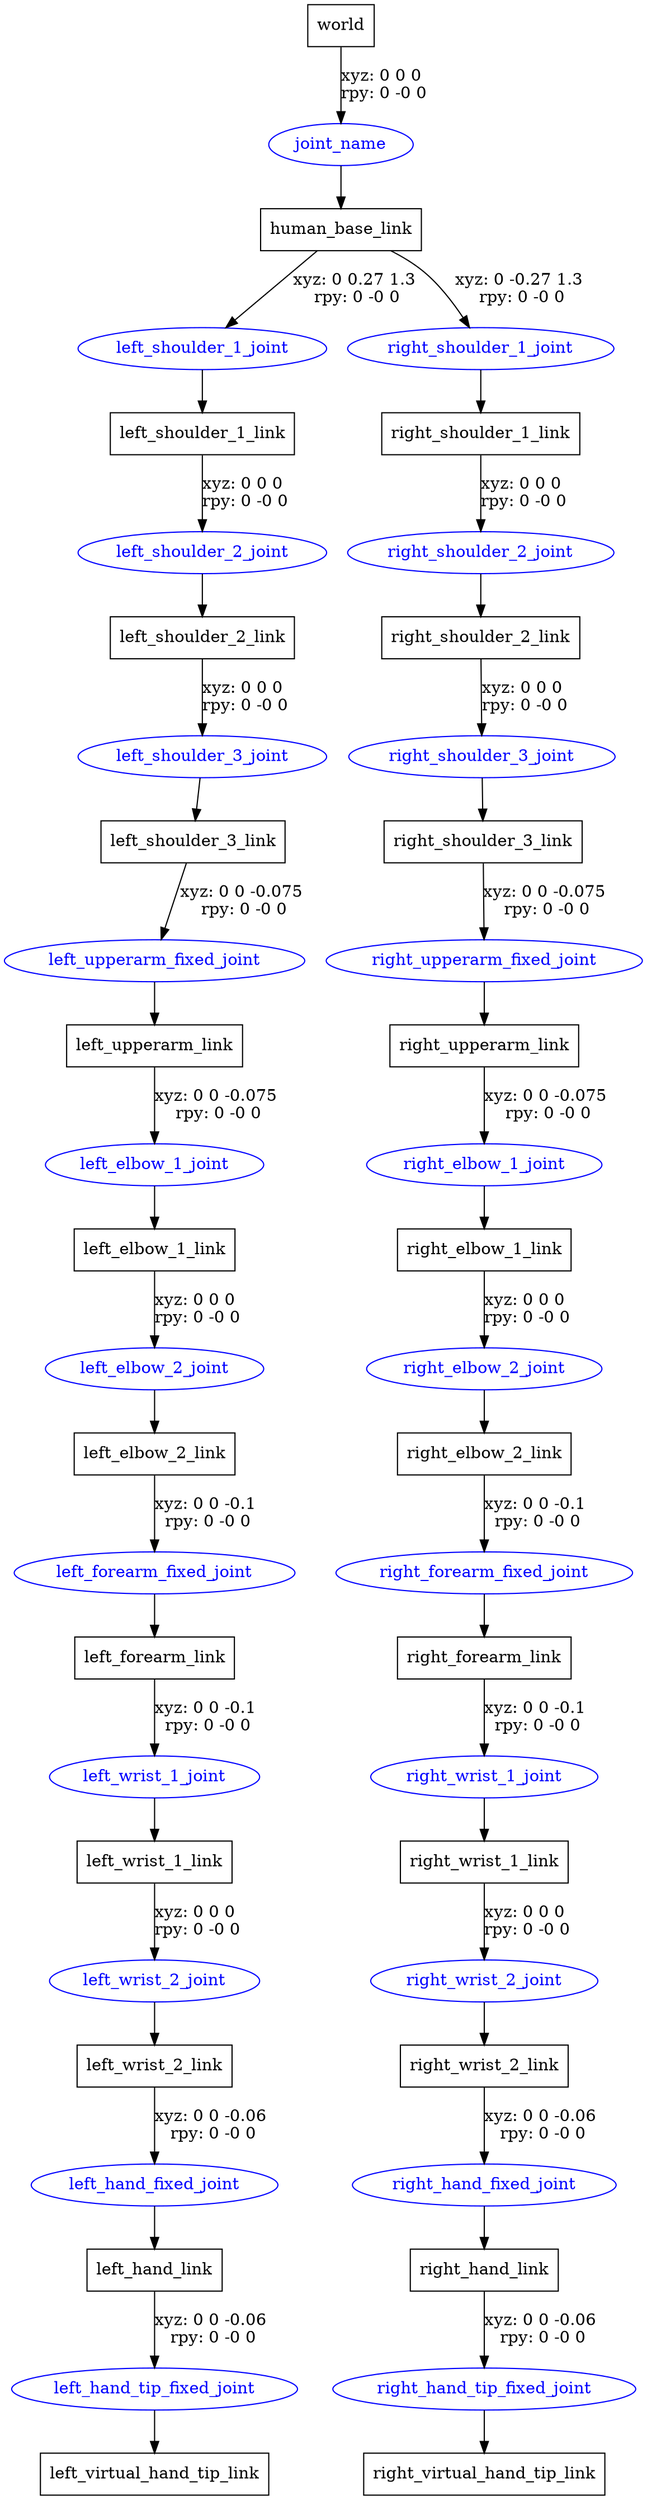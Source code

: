 digraph G {
node [shape=box];
"world" [label="world"];
"human_base_link" [label="human_base_link"];
"left_shoulder_1_link" [label="left_shoulder_1_link"];
"left_shoulder_2_link" [label="left_shoulder_2_link"];
"left_shoulder_3_link" [label="left_shoulder_3_link"];
"left_upperarm_link" [label="left_upperarm_link"];
"left_elbow_1_link" [label="left_elbow_1_link"];
"left_elbow_2_link" [label="left_elbow_2_link"];
"left_forearm_link" [label="left_forearm_link"];
"left_wrist_1_link" [label="left_wrist_1_link"];
"left_wrist_2_link" [label="left_wrist_2_link"];
"left_hand_link" [label="left_hand_link"];
"left_virtual_hand_tip_link" [label="left_virtual_hand_tip_link"];
"right_shoulder_1_link" [label="right_shoulder_1_link"];
"right_shoulder_2_link" [label="right_shoulder_2_link"];
"right_shoulder_3_link" [label="right_shoulder_3_link"];
"right_upperarm_link" [label="right_upperarm_link"];
"right_elbow_1_link" [label="right_elbow_1_link"];
"right_elbow_2_link" [label="right_elbow_2_link"];
"right_forearm_link" [label="right_forearm_link"];
"right_wrist_1_link" [label="right_wrist_1_link"];
"right_wrist_2_link" [label="right_wrist_2_link"];
"right_hand_link" [label="right_hand_link"];
"right_virtual_hand_tip_link" [label="right_virtual_hand_tip_link"];
node [shape=ellipse, color=blue, fontcolor=blue];
"world" -> "joint_name" [label="xyz: 0 0 0 \nrpy: 0 -0 0"]
"joint_name" -> "human_base_link"
"human_base_link" -> "left_shoulder_1_joint" [label="xyz: 0 0.27 1.3 \nrpy: 0 -0 0"]
"left_shoulder_1_joint" -> "left_shoulder_1_link"
"left_shoulder_1_link" -> "left_shoulder_2_joint" [label="xyz: 0 0 0 \nrpy: 0 -0 0"]
"left_shoulder_2_joint" -> "left_shoulder_2_link"
"left_shoulder_2_link" -> "left_shoulder_3_joint" [label="xyz: 0 0 0 \nrpy: 0 -0 0"]
"left_shoulder_3_joint" -> "left_shoulder_3_link"
"left_shoulder_3_link" -> "left_upperarm_fixed_joint" [label="xyz: 0 0 -0.075 \nrpy: 0 -0 0"]
"left_upperarm_fixed_joint" -> "left_upperarm_link"
"left_upperarm_link" -> "left_elbow_1_joint" [label="xyz: 0 0 -0.075 \nrpy: 0 -0 0"]
"left_elbow_1_joint" -> "left_elbow_1_link"
"left_elbow_1_link" -> "left_elbow_2_joint" [label="xyz: 0 0 0 \nrpy: 0 -0 0"]
"left_elbow_2_joint" -> "left_elbow_2_link"
"left_elbow_2_link" -> "left_forearm_fixed_joint" [label="xyz: 0 0 -0.1 \nrpy: 0 -0 0"]
"left_forearm_fixed_joint" -> "left_forearm_link"
"left_forearm_link" -> "left_wrist_1_joint" [label="xyz: 0 0 -0.1 \nrpy: 0 -0 0"]
"left_wrist_1_joint" -> "left_wrist_1_link"
"left_wrist_1_link" -> "left_wrist_2_joint" [label="xyz: 0 0 0 \nrpy: 0 -0 0"]
"left_wrist_2_joint" -> "left_wrist_2_link"
"left_wrist_2_link" -> "left_hand_fixed_joint" [label="xyz: 0 0 -0.06 \nrpy: 0 -0 0"]
"left_hand_fixed_joint" -> "left_hand_link"
"left_hand_link" -> "left_hand_tip_fixed_joint" [label="xyz: 0 0 -0.06 \nrpy: 0 -0 0"]
"left_hand_tip_fixed_joint" -> "left_virtual_hand_tip_link"
"human_base_link" -> "right_shoulder_1_joint" [label="xyz: 0 -0.27 1.3 \nrpy: 0 -0 0"]
"right_shoulder_1_joint" -> "right_shoulder_1_link"
"right_shoulder_1_link" -> "right_shoulder_2_joint" [label="xyz: 0 0 0 \nrpy: 0 -0 0"]
"right_shoulder_2_joint" -> "right_shoulder_2_link"
"right_shoulder_2_link" -> "right_shoulder_3_joint" [label="xyz: 0 0 0 \nrpy: 0 -0 0"]
"right_shoulder_3_joint" -> "right_shoulder_3_link"
"right_shoulder_3_link" -> "right_upperarm_fixed_joint" [label="xyz: 0 0 -0.075 \nrpy: 0 -0 0"]
"right_upperarm_fixed_joint" -> "right_upperarm_link"
"right_upperarm_link" -> "right_elbow_1_joint" [label="xyz: 0 0 -0.075 \nrpy: 0 -0 0"]
"right_elbow_1_joint" -> "right_elbow_1_link"
"right_elbow_1_link" -> "right_elbow_2_joint" [label="xyz: 0 0 0 \nrpy: 0 -0 0"]
"right_elbow_2_joint" -> "right_elbow_2_link"
"right_elbow_2_link" -> "right_forearm_fixed_joint" [label="xyz: 0 0 -0.1 \nrpy: 0 -0 0"]
"right_forearm_fixed_joint" -> "right_forearm_link"
"right_forearm_link" -> "right_wrist_1_joint" [label="xyz: 0 0 -0.1 \nrpy: 0 -0 0"]
"right_wrist_1_joint" -> "right_wrist_1_link"
"right_wrist_1_link" -> "right_wrist_2_joint" [label="xyz: 0 0 0 \nrpy: 0 -0 0"]
"right_wrist_2_joint" -> "right_wrist_2_link"
"right_wrist_2_link" -> "right_hand_fixed_joint" [label="xyz: 0 0 -0.06 \nrpy: 0 -0 0"]
"right_hand_fixed_joint" -> "right_hand_link"
"right_hand_link" -> "right_hand_tip_fixed_joint" [label="xyz: 0 0 -0.06 \nrpy: 0 -0 0"]
"right_hand_tip_fixed_joint" -> "right_virtual_hand_tip_link"
}
